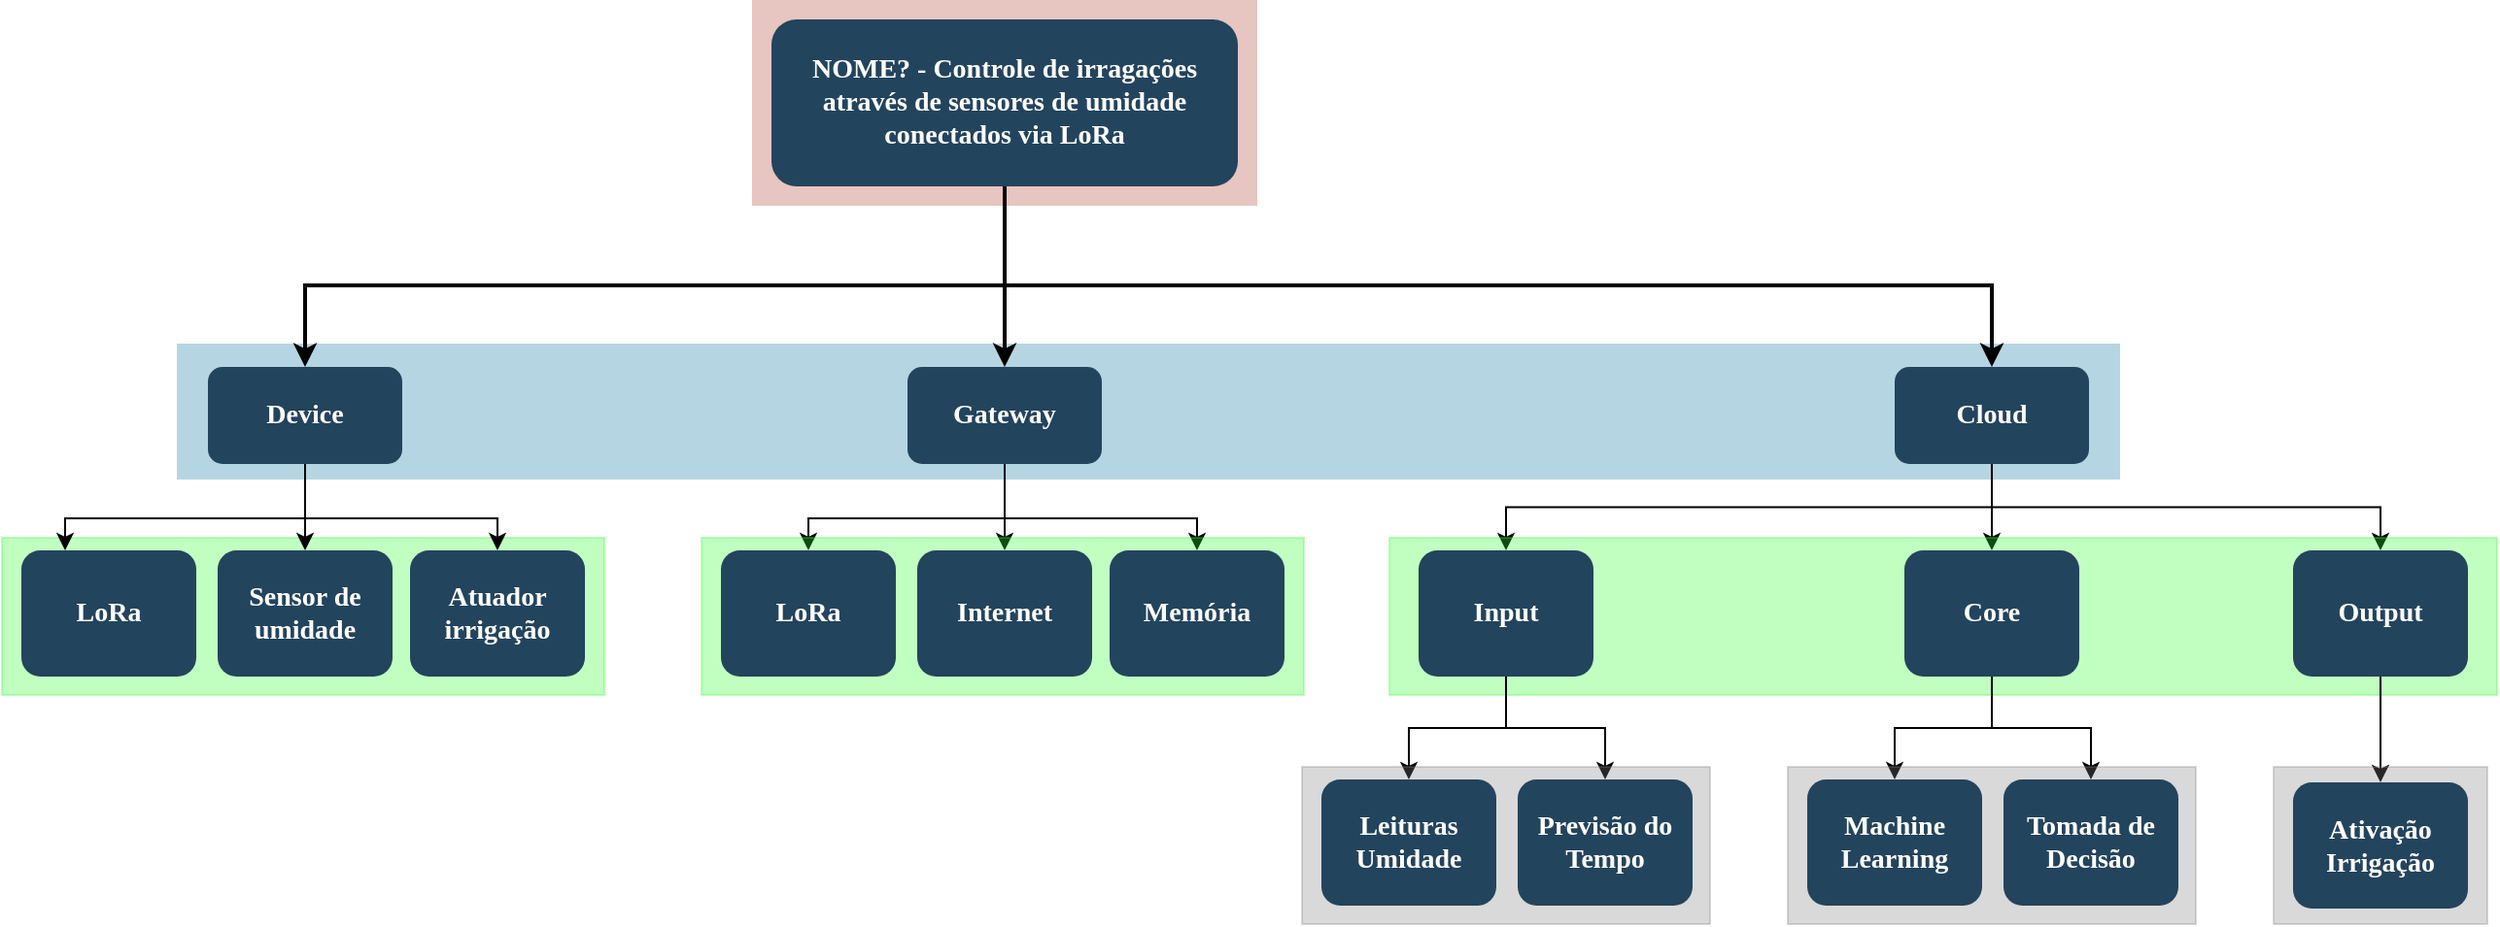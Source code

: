 <mxfile pages="1" version="11.2.8" type="device"><diagram name="Page-1" id="2c0d36ab-eaac-3732-788b-9136903baeff"><mxGraphModel dx="1097" dy="979" grid="1" gridSize="10" guides="1" tooltips="1" connect="1" arrows="1" fold="1" page="1" pageScale="1.5" pageWidth="1169" pageHeight="827" background="#ffffff" math="0" shadow="0"><root><mxCell id="0"/><mxCell id="1" parent="0"/><mxCell id="1qQIH_-Cw2e8aS0K_hyq-133" value="" style="fillColor=#33FF33;strokeColor=#33FF33;opacity=30;gradientColor=none;" parent="1" vertex="1"><mxGeometry x="10" y="420" width="310" height="81" as="geometry"/></mxCell><mxCell id="123" value="" style="fillColor=#AE4132;strokeColor=none;opacity=30;" parent="1" vertex="1"><mxGeometry x="396" y="143" width="260" height="106" as="geometry"/></mxCell><mxCell id="122" value="" style="fillColor=#10739E;strokeColor=none;opacity=30;" parent="1" vertex="1"><mxGeometry x="100" y="320" width="1000" height="70" as="geometry"/></mxCell><mxCell id="2" value="NOME? - Controle de irragações através de sensores de umidade conectados via LoRa" style="rounded=1;fillColor=#23445D;gradientColor=none;strokeColor=none;fontColor=#FFFFFF;fontStyle=1;fontFamily=Tahoma;fontSize=14;align=center;whiteSpace=wrap;" parent="1" vertex="1"><mxGeometry x="406" y="153" width="240" height="86" as="geometry"/></mxCell><mxCell id="9" value="" style="edgeStyle=elbowEdgeStyle;elbow=vertical;strokeWidth=2;rounded=0;entryX=0.5;entryY=0;entryDx=0;entryDy=0;" parent="1" source="2" target="10" edge="1"><mxGeometry x="337" y="215.5" width="100" height="100" as="geometry"><mxPoint x="337" y="315.5" as="sourcePoint"/><mxPoint x="437" y="215.5" as="targetPoint"/><Array as="points"><mxPoint x="770" y="290"/></Array></mxGeometry></mxCell><mxCell id="1qQIH_-Cw2e8aS0K_hyq-164" style="edgeStyle=orthogonalEdgeStyle;rounded=0;orthogonalLoop=1;jettySize=auto;html=1;exitX=0.5;exitY=1;exitDx=0;exitDy=0;entryX=0.5;entryY=0;entryDx=0;entryDy=0;" parent="1" source="10" target="1qQIH_-Cw2e8aS0K_hyq-142" edge="1"><mxGeometry relative="1" as="geometry"/></mxCell><mxCell id="1qQIH_-Cw2e8aS0K_hyq-165" style="edgeStyle=orthogonalEdgeStyle;rounded=0;orthogonalLoop=1;jettySize=auto;html=1;exitX=0.5;exitY=1;exitDx=0;exitDy=0;entryX=0.5;entryY=0;entryDx=0;entryDy=0;" parent="1" source="10" target="1qQIH_-Cw2e8aS0K_hyq-160" edge="1"><mxGeometry relative="1" as="geometry"/></mxCell><mxCell id="1qQIH_-Cw2e8aS0K_hyq-166" style="edgeStyle=orthogonalEdgeStyle;rounded=0;orthogonalLoop=1;jettySize=auto;html=1;exitX=0.5;exitY=1;exitDx=0;exitDy=0;entryX=0.5;entryY=0;entryDx=0;entryDy=0;" parent="1" source="10" target="1qQIH_-Cw2e8aS0K_hyq-154" edge="1"><mxGeometry relative="1" as="geometry"/></mxCell><mxCell id="10" value="Cloud" style="rounded=1;fillColor=#23445D;gradientColor=none;strokeColor=none;fontColor=#FFFFFF;fontStyle=1;fontFamily=Tahoma;fontSize=14;whiteSpace=wrap;align=center;" parent="1" vertex="1"><mxGeometry x="984" y="332" width="100" height="50" as="geometry"/></mxCell><mxCell id="1qQIH_-Cw2e8aS0K_hyq-138" style="edgeStyle=orthogonalEdgeStyle;rounded=0;orthogonalLoop=1;jettySize=auto;html=1;exitX=0.5;exitY=1;exitDx=0;exitDy=0;entryX=0.5;entryY=0;entryDx=0;entryDy=0;" parent="1" source="12" target="1qQIH_-Cw2e8aS0K_hyq-136" edge="1"><mxGeometry relative="1" as="geometry"/></mxCell><mxCell id="1qQIH_-Cw2e8aS0K_hyq-139" style="edgeStyle=orthogonalEdgeStyle;rounded=0;orthogonalLoop=1;jettySize=auto;html=1;exitX=0.5;exitY=1;exitDx=0;exitDy=0;entryX=0.5;entryY=0;entryDx=0;entryDy=0;" parent="1" source="12" target="1qQIH_-Cw2e8aS0K_hyq-135" edge="1"><mxGeometry relative="1" as="geometry"><Array as="points"><mxPoint x="526" y="410"/><mxPoint x="425" y="410"/></Array></mxGeometry></mxCell><mxCell id="1qQIH_-Cw2e8aS0K_hyq-140" style="edgeStyle=orthogonalEdgeStyle;rounded=0;orthogonalLoop=1;jettySize=auto;html=1;exitX=0.5;exitY=1;exitDx=0;exitDy=0;entryX=0.5;entryY=0;entryDx=0;entryDy=0;" parent="1" source="12" target="1qQIH_-Cw2e8aS0K_hyq-137" edge="1"><mxGeometry relative="1" as="geometry"><Array as="points"><mxPoint x="526" y="410"/><mxPoint x="625" y="410"/></Array></mxGeometry></mxCell><mxCell id="12" value="Gateway" style="rounded=1;fillColor=#23445D;gradientColor=none;strokeColor=none;fontColor=#FFFFFF;fontStyle=1;fontFamily=Tahoma;fontSize=14;whiteSpace=wrap;align=center;" parent="1" vertex="1"><mxGeometry x="476" y="332" width="100" height="50" as="geometry"/></mxCell><mxCell id="1qQIH_-Cw2e8aS0K_hyq-130" style="edgeStyle=orthogonalEdgeStyle;rounded=0;orthogonalLoop=1;jettySize=auto;html=1;exitX=0.5;exitY=1;exitDx=0;exitDy=0;entryX=0.5;entryY=0;entryDx=0;entryDy=0;" parent="1" source="13" target="1qQIH_-Cw2e8aS0K_hyq-124" edge="1"><mxGeometry relative="1" as="geometry"/></mxCell><mxCell id="1qQIH_-Cw2e8aS0K_hyq-131" style="edgeStyle=orthogonalEdgeStyle;rounded=0;orthogonalLoop=1;jettySize=auto;html=1;exitX=0.5;exitY=1;exitDx=0;exitDy=0;entryX=0.5;entryY=0;entryDx=0;entryDy=0;" parent="1" source="13" target="1qQIH_-Cw2e8aS0K_hyq-125" edge="1"><mxGeometry relative="1" as="geometry"><Array as="points"><mxPoint x="166" y="410"/><mxPoint x="265" y="410"/></Array></mxGeometry></mxCell><mxCell id="1qQIH_-Cw2e8aS0K_hyq-132" style="edgeStyle=orthogonalEdgeStyle;rounded=0;orthogonalLoop=1;jettySize=auto;html=1;exitX=0.5;exitY=1;exitDx=0;exitDy=0;entryX=0.25;entryY=0;entryDx=0;entryDy=0;" parent="1" source="13" target="1qQIH_-Cw2e8aS0K_hyq-123" edge="1"><mxGeometry relative="1" as="geometry"><Array as="points"><mxPoint x="166" y="410"/><mxPoint x="42" y="410"/></Array></mxGeometry></mxCell><mxCell id="13" value="Device" style="rounded=1;fillColor=#23445D;gradientColor=none;strokeColor=none;fontColor=#FFFFFF;fontStyle=1;fontFamily=Tahoma;fontSize=14;whiteSpace=wrap;align=center;" parent="1" vertex="1"><mxGeometry x="116" y="332" width="100" height="50" as="geometry"/></mxCell><mxCell id="59" value="" style="edgeStyle=elbowEdgeStyle;elbow=vertical;strokeWidth=2;rounded=0" parent="1" source="2" target="12" edge="1"><mxGeometry x="347" y="225.5" width="100" height="100" as="geometry"><mxPoint x="862.0" y="275.5" as="sourcePoint"/><mxPoint x="1467.0" y="345.5" as="targetPoint"/></mxGeometry></mxCell><mxCell id="61" value="" style="edgeStyle=elbowEdgeStyle;elbow=vertical;strokeWidth=2;rounded=0;exitX=0.5;exitY=1;exitDx=0;exitDy=0;" parent="1" source="2" target="13" edge="1"><mxGeometry x="-23" y="135.5" width="100" height="100" as="geometry"><mxPoint x="-23" y="235.5" as="sourcePoint"/><mxPoint x="77" y="135.5" as="targetPoint"/><Array as="points"><mxPoint x="430" y="290"/></Array></mxGeometry></mxCell><mxCell id="1qQIH_-Cw2e8aS0K_hyq-123" value="LoRa" style="rounded=1;fillColor=#23445D;gradientColor=none;strokeColor=none;fontColor=#FFFFFF;fontStyle=1;fontFamily=Tahoma;fontSize=14;whiteSpace=wrap;align=center;" parent="1" vertex="1"><mxGeometry x="20" y="426.5" width="90" height="65" as="geometry"/></mxCell><mxCell id="1qQIH_-Cw2e8aS0K_hyq-124" value="Sensor de umidade" style="rounded=1;fillColor=#23445D;gradientColor=none;strokeColor=none;fontColor=#FFFFFF;fontStyle=1;fontFamily=Tahoma;fontSize=14;whiteSpace=wrap;align=center;" parent="1" vertex="1"><mxGeometry x="121" y="426.5" width="90" height="65" as="geometry"/></mxCell><mxCell id="1qQIH_-Cw2e8aS0K_hyq-125" value="Atuador irrigação" style="rounded=1;fillColor=#23445D;gradientColor=none;strokeColor=none;fontColor=#FFFFFF;fontStyle=1;fontFamily=Tahoma;fontSize=14;whiteSpace=wrap;align=center;" parent="1" vertex="1"><mxGeometry x="220" y="426.5" width="90" height="65" as="geometry"/></mxCell><mxCell id="1qQIH_-Cw2e8aS0K_hyq-134" value="" style="fillColor=#33FF33;strokeColor=#33FF33;opacity=30;gradientColor=none;" parent="1" vertex="1"><mxGeometry x="370" y="420" width="310" height="81" as="geometry"/></mxCell><mxCell id="1qQIH_-Cw2e8aS0K_hyq-135" value="LoRa" style="rounded=1;fillColor=#23445D;gradientColor=none;strokeColor=none;fontColor=#FFFFFF;fontStyle=1;fontFamily=Tahoma;fontSize=14;whiteSpace=wrap;align=center;" parent="1" vertex="1"><mxGeometry x="380" y="426.5" width="90" height="65" as="geometry"/></mxCell><mxCell id="1qQIH_-Cw2e8aS0K_hyq-136" value="Internet" style="rounded=1;fillColor=#23445D;gradientColor=none;strokeColor=none;fontColor=#FFFFFF;fontStyle=1;fontFamily=Tahoma;fontSize=14;whiteSpace=wrap;align=center;" parent="1" vertex="1"><mxGeometry x="481" y="426.5" width="90" height="65" as="geometry"/></mxCell><mxCell id="1qQIH_-Cw2e8aS0K_hyq-137" value="Memória" style="rounded=1;fillColor=#23445D;gradientColor=none;strokeColor=none;fontColor=#FFFFFF;fontStyle=1;fontFamily=Tahoma;fontSize=14;whiteSpace=wrap;align=center;" parent="1" vertex="1"><mxGeometry x="580" y="426.5" width="90" height="65" as="geometry"/></mxCell><mxCell id="1qQIH_-Cw2e8aS0K_hyq-141" value="" style="fillColor=#33FF33;strokeColor=#33FF33;opacity=30;gradientColor=none;" parent="1" vertex="1"><mxGeometry x="724" y="420" width="570" height="81" as="geometry"/></mxCell><mxCell id="1qQIH_-Cw2e8aS0K_hyq-149" style="edgeStyle=orthogonalEdgeStyle;rounded=0;orthogonalLoop=1;jettySize=auto;html=1;exitX=0.5;exitY=1;exitDx=0;exitDy=0;entryX=0.5;entryY=0;entryDx=0;entryDy=0;" parent="1" source="1qQIH_-Cw2e8aS0K_hyq-142" target="1qQIH_-Cw2e8aS0K_hyq-146" edge="1"><mxGeometry relative="1" as="geometry"/></mxCell><mxCell id="1qQIH_-Cw2e8aS0K_hyq-151" style="edgeStyle=orthogonalEdgeStyle;rounded=0;orthogonalLoop=1;jettySize=auto;html=1;exitX=0.5;exitY=1;exitDx=0;exitDy=0;entryX=0.5;entryY=0;entryDx=0;entryDy=0;" parent="1" source="1qQIH_-Cw2e8aS0K_hyq-142" target="1qQIH_-Cw2e8aS0K_hyq-147" edge="1"><mxGeometry relative="1" as="geometry"/></mxCell><mxCell id="1qQIH_-Cw2e8aS0K_hyq-142" value="Input" style="rounded=1;fillColor=#23445D;gradientColor=none;strokeColor=none;fontColor=#FFFFFF;fontStyle=1;fontFamily=Tahoma;fontSize=14;whiteSpace=wrap;align=center;" parent="1" vertex="1"><mxGeometry x="739" y="426.5" width="90" height="65" as="geometry"/></mxCell><mxCell id="1qQIH_-Cw2e8aS0K_hyq-145" value="" style="fillColor=#808080;strokeColor=#808080;opacity=30;gradientColor=none;" parent="1" vertex="1"><mxGeometry x="679" y="538" width="210" height="81" as="geometry"/></mxCell><mxCell id="1qQIH_-Cw2e8aS0K_hyq-146" value="Leituras Umidade" style="rounded=1;fillColor=#23445D;gradientColor=none;strokeColor=none;fontColor=#FFFFFF;fontStyle=1;fontFamily=Tahoma;fontSize=14;whiteSpace=wrap;align=center;" parent="1" vertex="1"><mxGeometry x="689" y="544.5" width="90" height="65" as="geometry"/></mxCell><mxCell id="1qQIH_-Cw2e8aS0K_hyq-147" value="Previsão do Tempo" style="rounded=1;fillColor=#23445D;gradientColor=none;strokeColor=none;fontColor=#FFFFFF;fontStyle=1;fontFamily=Tahoma;fontSize=14;whiteSpace=wrap;align=center;" parent="1" vertex="1"><mxGeometry x="790" y="544.5" width="90" height="65" as="geometry"/></mxCell><mxCell id="1qQIH_-Cw2e8aS0K_hyq-152" style="edgeStyle=orthogonalEdgeStyle;rounded=0;orthogonalLoop=1;jettySize=auto;html=1;exitX=0.5;exitY=1;exitDx=0;exitDy=0;entryX=0.5;entryY=0;entryDx=0;entryDy=0;" parent="1" source="1qQIH_-Cw2e8aS0K_hyq-154" target="1qQIH_-Cw2e8aS0K_hyq-156" edge="1"><mxGeometry relative="1" as="geometry"/></mxCell><mxCell id="1qQIH_-Cw2e8aS0K_hyq-153" style="edgeStyle=orthogonalEdgeStyle;rounded=0;orthogonalLoop=1;jettySize=auto;html=1;exitX=0.5;exitY=1;exitDx=0;exitDy=0;entryX=0.5;entryY=0;entryDx=0;entryDy=0;" parent="1" source="1qQIH_-Cw2e8aS0K_hyq-154" target="1qQIH_-Cw2e8aS0K_hyq-157" edge="1"><mxGeometry relative="1" as="geometry"/></mxCell><mxCell id="1qQIH_-Cw2e8aS0K_hyq-154" value="Core" style="rounded=1;fillColor=#23445D;gradientColor=none;strokeColor=none;fontColor=#FFFFFF;fontStyle=1;fontFamily=Tahoma;fontSize=14;whiteSpace=wrap;align=center;" parent="1" vertex="1"><mxGeometry x="989" y="426.5" width="90" height="65" as="geometry"/></mxCell><mxCell id="1qQIH_-Cw2e8aS0K_hyq-155" value="" style="fillColor=#808080;strokeColor=#808080;opacity=30;gradientColor=none;" parent="1" vertex="1"><mxGeometry x="929" y="538" width="210" height="81" as="geometry"/></mxCell><mxCell id="1qQIH_-Cw2e8aS0K_hyq-156" value="Machine Learning" style="rounded=1;fillColor=#23445D;gradientColor=none;strokeColor=none;fontColor=#FFFFFF;fontStyle=1;fontFamily=Tahoma;fontSize=14;whiteSpace=wrap;align=center;" parent="1" vertex="1"><mxGeometry x="939" y="544.5" width="90" height="65" as="geometry"/></mxCell><mxCell id="1qQIH_-Cw2e8aS0K_hyq-157" value="Tomada de Decisão" style="rounded=1;fillColor=#23445D;gradientColor=none;strokeColor=none;fontColor=#FFFFFF;fontStyle=1;fontFamily=Tahoma;fontSize=14;whiteSpace=wrap;align=center;" parent="1" vertex="1"><mxGeometry x="1040" y="544.5" width="90" height="65" as="geometry"/></mxCell><mxCell id="1qQIH_-Cw2e8aS0K_hyq-158" style="edgeStyle=orthogonalEdgeStyle;rounded=0;orthogonalLoop=1;jettySize=auto;html=1;exitX=0.5;exitY=1;exitDx=0;exitDy=0;entryX=0.5;entryY=0;entryDx=0;entryDy=0;" parent="1" source="1qQIH_-Cw2e8aS0K_hyq-160" target="1qQIH_-Cw2e8aS0K_hyq-162" edge="1"><mxGeometry relative="1" as="geometry"/></mxCell><mxCell id="1qQIH_-Cw2e8aS0K_hyq-160" value="Output" style="rounded=1;fillColor=#23445D;gradientColor=none;strokeColor=none;fontColor=#FFFFFF;fontStyle=1;fontFamily=Tahoma;fontSize=14;whiteSpace=wrap;align=center;" parent="1" vertex="1"><mxGeometry x="1189" y="426.5" width="90" height="65" as="geometry"/></mxCell><mxCell id="1qQIH_-Cw2e8aS0K_hyq-161" value="" style="fillColor=#808080;strokeColor=#808080;opacity=30;gradientColor=none;" parent="1" vertex="1"><mxGeometry x="1179" y="538" width="110" height="81" as="geometry"/></mxCell><mxCell id="1qQIH_-Cw2e8aS0K_hyq-162" value="Ativação Irrigação" style="rounded=1;fillColor=#23445D;gradientColor=none;strokeColor=none;fontColor=#FFFFFF;fontStyle=1;fontFamily=Tahoma;fontSize=14;whiteSpace=wrap;align=center;" parent="1" vertex="1"><mxGeometry x="1189" y="546" width="90" height="65" as="geometry"/></mxCell></root></mxGraphModel></diagram></mxfile>